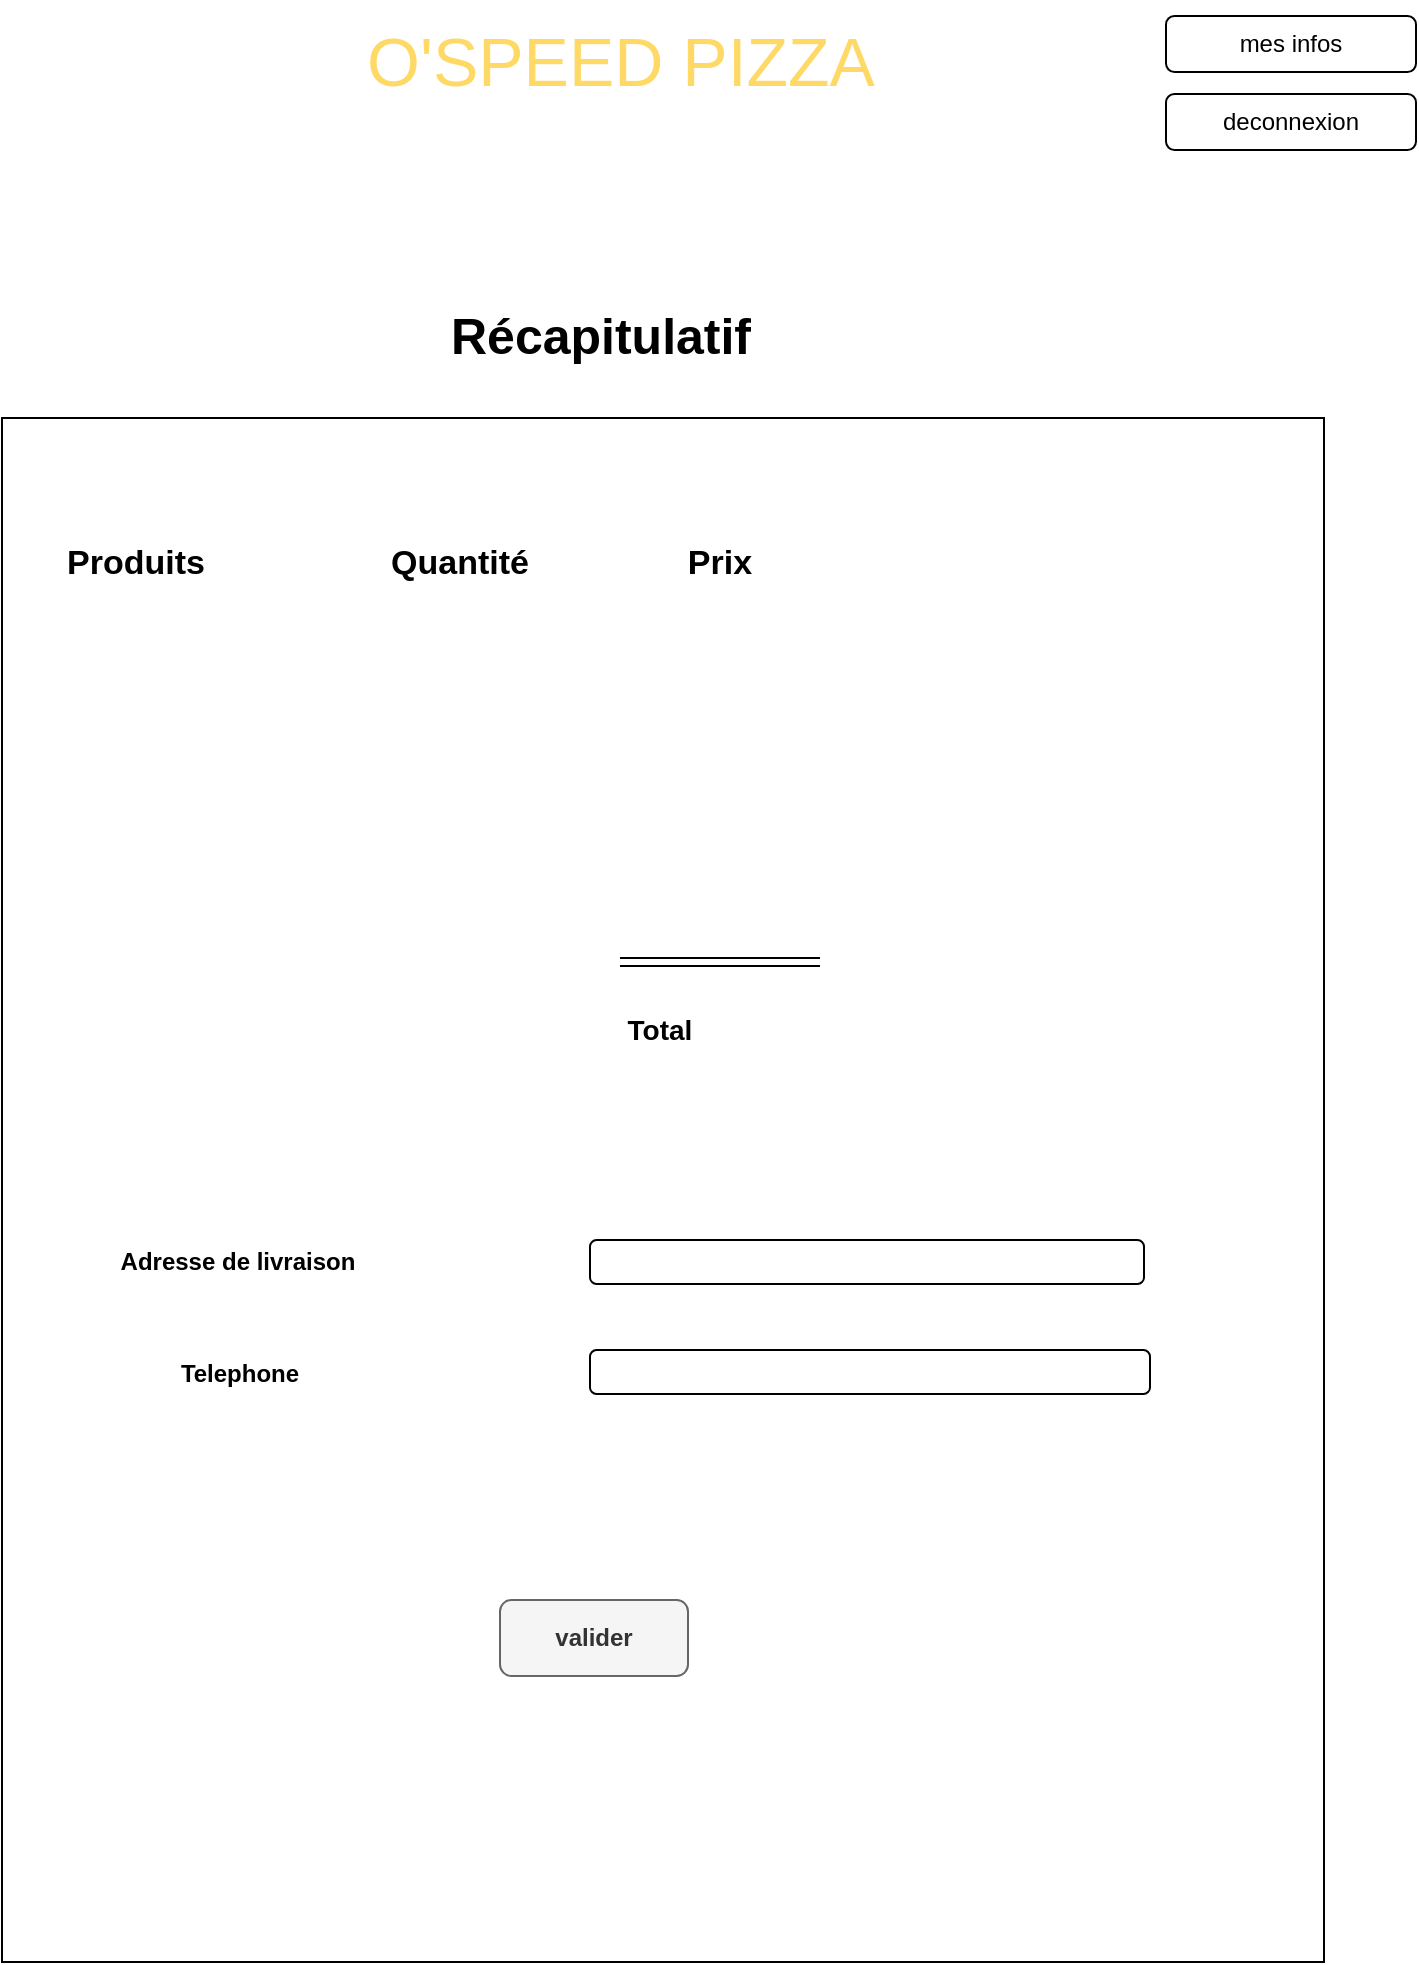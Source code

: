 <mxfile version="14.4.6" type="device"><diagram id="9ty7vU7lpzTO6h2hGNn5" name="Page-1"><mxGraphModel dx="1038" dy="580" grid="0" gridSize="10" guides="1" tooltips="1" connect="1" arrows="1" fold="1" page="1" pageScale="1" pageWidth="827" pageHeight="1169" math="0" shadow="0"><root><mxCell id="0"/><mxCell id="1" parent="0"/><mxCell id="1cpfZuVygvOh18KVsedy-1" value="&lt;font style=&quot;font-size: 34px&quot; color=&quot;#ffd966&quot;&gt;O'SPEED PIZZA&lt;/font&gt;" style="text;html=1;strokeColor=none;fillColor=none;align=center;verticalAlign=middle;whiteSpace=wrap;rounded=0;" vertex="1" parent="1"><mxGeometry x="147.5" y="8" width="453" height="62" as="geometry"/></mxCell><mxCell id="1cpfZuVygvOh18KVsedy-3" value="deconnexion" style="rounded=1;whiteSpace=wrap;html=1;" vertex="1" parent="1"><mxGeometry x="647" y="55" width="125" height="28" as="geometry"/></mxCell><mxCell id="1cpfZuVygvOh18KVsedy-4" value="mes infos" style="rounded=1;whiteSpace=wrap;html=1;" vertex="1" parent="1"><mxGeometry x="647" y="16" width="125" height="28" as="geometry"/></mxCell><mxCell id="1cpfZuVygvOh18KVsedy-5" value="&lt;font style=&quot;font-size: 25px&quot;&gt;&lt;b&gt;Récapitulatif&lt;/b&gt;&lt;/font&gt;" style="text;html=1;align=center;verticalAlign=middle;resizable=0;points=[];autosize=1;" vertex="1" parent="1"><mxGeometry x="284" y="164" width="160" height="22" as="geometry"/></mxCell><mxCell id="1cpfZuVygvOh18KVsedy-6" value="" style="rounded=0;whiteSpace=wrap;html=1;" vertex="1" parent="1"><mxGeometry x="65" y="217" width="661" height="772" as="geometry"/></mxCell><mxCell id="1cpfZuVygvOh18KVsedy-7" value="&lt;b&gt;&lt;font style=&quot;font-size: 17px&quot;&gt;Produits&lt;/font&gt;&lt;/b&gt;" style="text;html=1;strokeColor=none;fillColor=none;align=center;verticalAlign=middle;whiteSpace=wrap;rounded=0;" vertex="1" parent="1"><mxGeometry x="112" y="280" width="40" height="20" as="geometry"/></mxCell><mxCell id="1cpfZuVygvOh18KVsedy-9" value="&lt;font style=&quot;font-size: 17px&quot;&gt;&lt;b&gt;Quantité&lt;/b&gt;&lt;/font&gt;" style="text;html=1;strokeColor=none;fillColor=none;align=center;verticalAlign=middle;whiteSpace=wrap;rounded=0;" vertex="1" parent="1"><mxGeometry x="274" y="280" width="40" height="20" as="geometry"/></mxCell><mxCell id="1cpfZuVygvOh18KVsedy-10" value="&lt;b&gt;&lt;font style=&quot;font-size: 17px&quot;&gt;Prix&lt;/font&gt;&lt;/b&gt;" style="text;html=1;strokeColor=none;fillColor=none;align=center;verticalAlign=middle;whiteSpace=wrap;rounded=0;" vertex="1" parent="1"><mxGeometry x="404" y="280" width="40" height="20" as="geometry"/></mxCell><mxCell id="1cpfZuVygvOh18KVsedy-12" value="" style="shape=link;html=1;" edge="1" parent="1"><mxGeometry width="100" relative="1" as="geometry"><mxPoint x="374" y="489" as="sourcePoint"/><mxPoint x="474" y="489" as="targetPoint"/></mxGeometry></mxCell><mxCell id="1cpfZuVygvOh18KVsedy-13" value="&lt;b&gt;&lt;font style=&quot;font-size: 14px&quot;&gt;Total&lt;/font&gt;&lt;/b&gt;" style="text;html=1;strokeColor=none;fillColor=none;align=center;verticalAlign=middle;whiteSpace=wrap;rounded=0;" vertex="1" parent="1"><mxGeometry x="374" y="513" width="40" height="20" as="geometry"/></mxCell><mxCell id="1cpfZuVygvOh18KVsedy-14" value="&lt;b&gt;Adresse de livraison&lt;br&gt;&lt;/b&gt;" style="text;html=1;strokeColor=none;fillColor=none;align=center;verticalAlign=middle;whiteSpace=wrap;rounded=0;" vertex="1" parent="1"><mxGeometry x="112" y="629" width="142" height="20" as="geometry"/></mxCell><mxCell id="1cpfZuVygvOh18KVsedy-15" value="" style="rounded=1;whiteSpace=wrap;html=1;" vertex="1" parent="1"><mxGeometry x="359" y="628" width="277" height="22" as="geometry"/></mxCell><mxCell id="1cpfZuVygvOh18KVsedy-16" value="&lt;b&gt;Telephone&lt;/b&gt;" style="text;html=1;strokeColor=none;fillColor=none;align=center;verticalAlign=middle;whiteSpace=wrap;rounded=0;" vertex="1" parent="1"><mxGeometry x="121" y="685" width="126" height="20" as="geometry"/></mxCell><mxCell id="1cpfZuVygvOh18KVsedy-17" value="" style="rounded=1;whiteSpace=wrap;html=1;" vertex="1" parent="1"><mxGeometry x="359" y="683" width="280" height="22" as="geometry"/></mxCell><mxCell id="1cpfZuVygvOh18KVsedy-18" value="&lt;b&gt;valider&lt;/b&gt;" style="rounded=1;whiteSpace=wrap;html=1;fillColor=#f5f5f5;strokeColor=#666666;fontColor=#333333;" vertex="1" parent="1"><mxGeometry x="314" y="808" width="94" height="38" as="geometry"/></mxCell></root></mxGraphModel></diagram></mxfile>